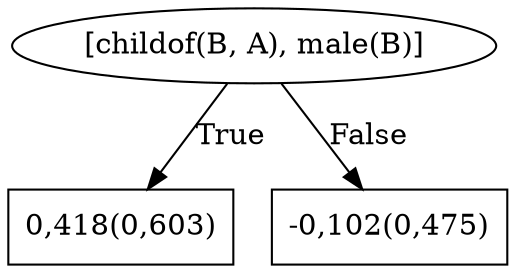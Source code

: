 digraph G{ 
1[label = "[childof(B, A), male(B)]"];
1 -> 2[label="True"];
1 -> 3[label="False"];
2[shape = box,label = "0,418(0,603)"];
3[shape = box,label = "-0,102(0,475)"];
}
